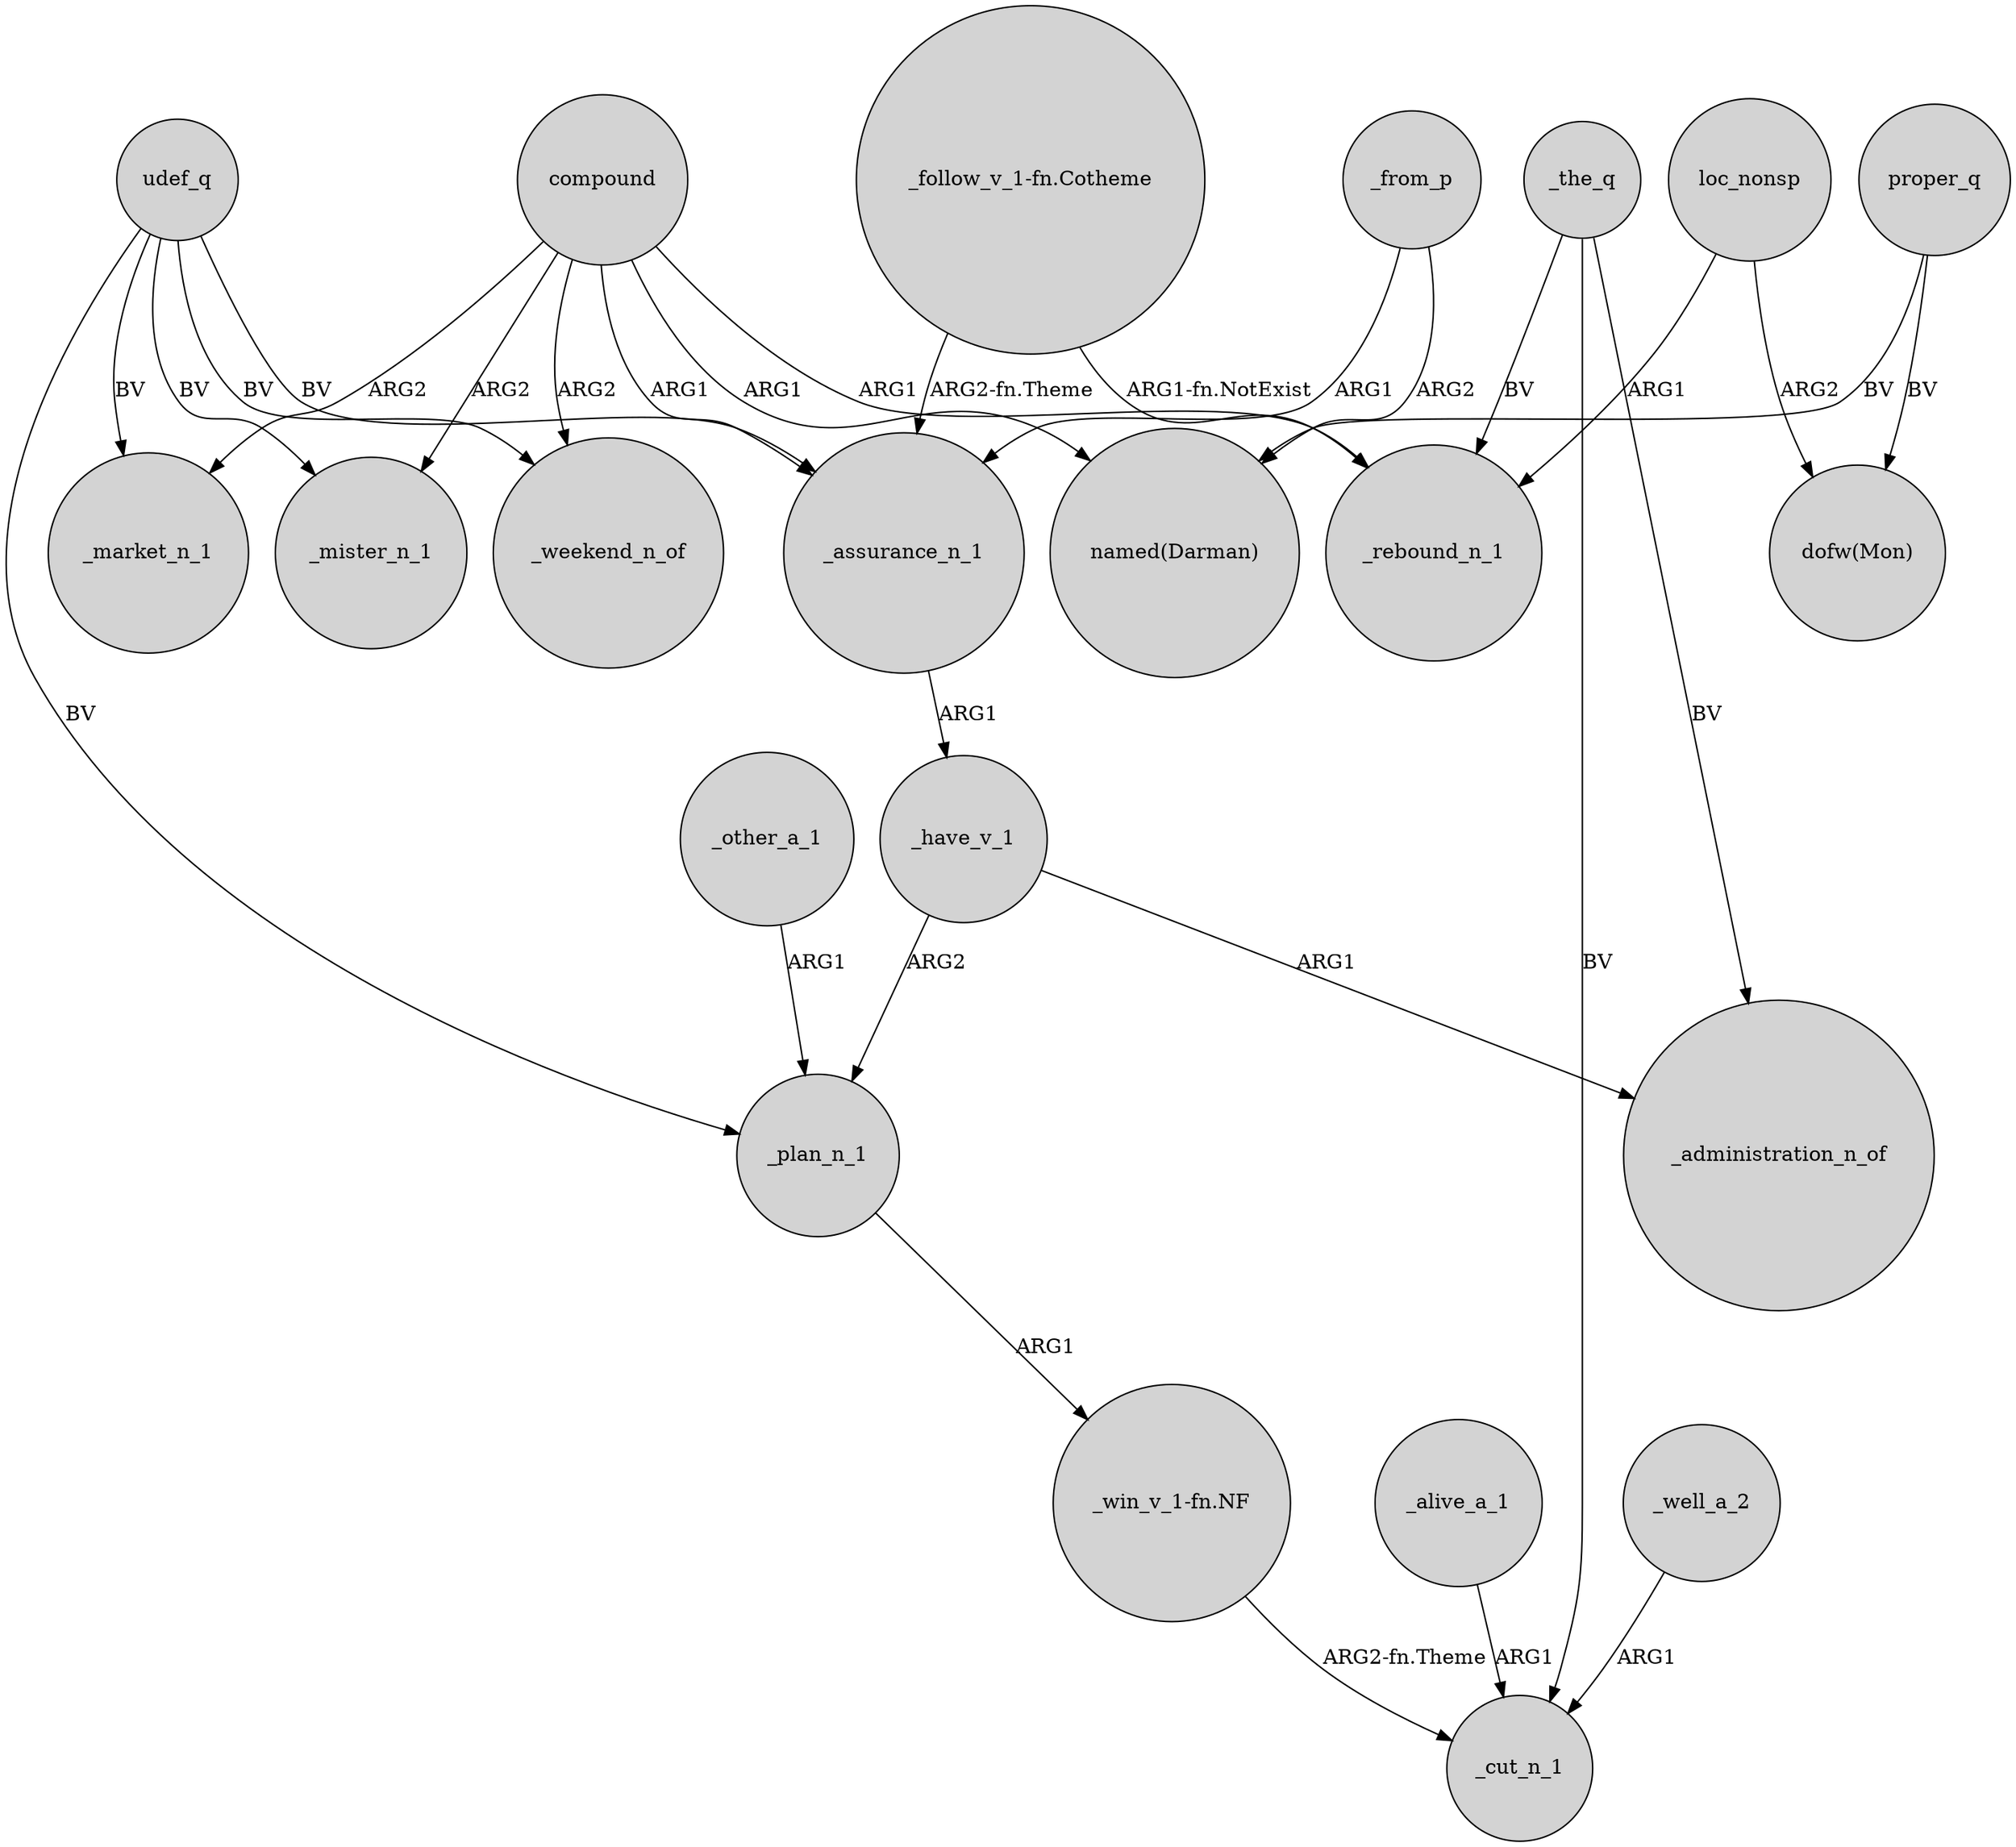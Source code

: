 digraph {
	node [shape=circle style=filled]
	compound -> _market_n_1 [label=ARG2]
	_have_v_1 -> _plan_n_1 [label=ARG2]
	compound -> _assurance_n_1 [label=ARG1]
	_alive_a_1 -> _cut_n_1 [label=ARG1]
	compound -> _mister_n_1 [label=ARG2]
	udef_q -> _mister_n_1 [label=BV]
	"_follow_v_1-fn.Cotheme" -> _rebound_n_1 [label="ARG1-fn.NotExist"]
	_the_q -> _cut_n_1 [label=BV]
	udef_q -> _market_n_1 [label=BV]
	_plan_n_1 -> "_win_v_1-fn.NF" [label=ARG1]
	"_win_v_1-fn.NF" -> _cut_n_1 [label="ARG2-fn.Theme"]
	_have_v_1 -> _administration_n_of [label=ARG1]
	udef_q -> _assurance_n_1 [label=BV]
	"_follow_v_1-fn.Cotheme" -> _assurance_n_1 [label="ARG2-fn.Theme"]
	udef_q -> _weekend_n_of [label=BV]
	_from_p -> "named(Darman)" [label=ARG2]
	_assurance_n_1 -> _have_v_1 [label=ARG1]
	loc_nonsp -> _rebound_n_1 [label=ARG1]
	udef_q -> _plan_n_1 [label=BV]
	_the_q -> _rebound_n_1 [label=BV]
	proper_q -> "dofw(Mon)" [label=BV]
	compound -> _rebound_n_1 [label=ARG1]
	compound -> "named(Darman)" [label=ARG1]
	loc_nonsp -> "dofw(Mon)" [label=ARG2]
	_from_p -> _assurance_n_1 [label=ARG1]
	compound -> _weekend_n_of [label=ARG2]
	_the_q -> _administration_n_of [label=BV]
	_well_a_2 -> _cut_n_1 [label=ARG1]
	_other_a_1 -> _plan_n_1 [label=ARG1]
	proper_q -> "named(Darman)" [label=BV]
}

